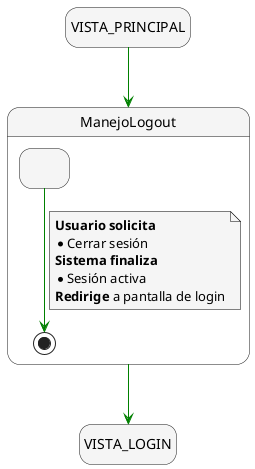@startuml manejo_sesion_logout
skinparam {
    NoteBackgroundColor #whiteSmoke
    ArrowColor #green
    NoteBorderColor #black
    linetype polyline
}

skinparam state {
    BackgroundColor #whiteSmoke
}

hide empty description

state startState as "VISTA_PRINCIPAL"
state endState as "VISTA_LOGIN"

startState --> ManejoLogout

state ManejoLogout {
    state Logout as " "

    Logout --> [*]
    note on link
        <b>Usuario solicita</b>
        * Cerrar sesión
        <b>Sistema finaliza</b>
        * Sesión activa
        <b>Redirige</b> a pantalla de login
    end note
}

ManejoLogout --> endState

@enduml
